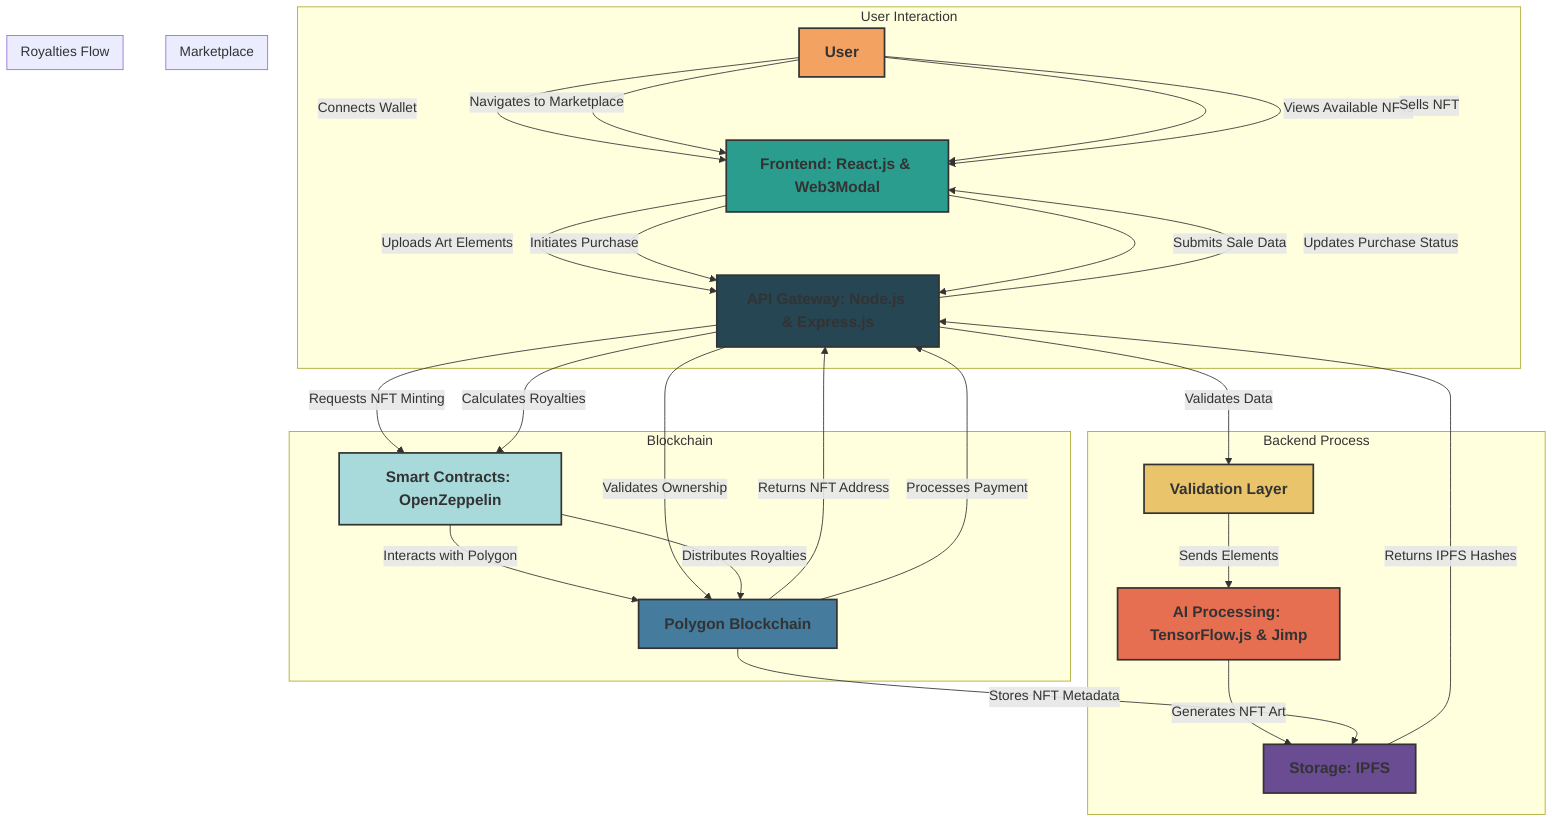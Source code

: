 graph TD
    %% User Interaction Section
    subgraph User Interaction
        A[<b style="font-size:18px;">User</b>]:::userNode
        A -->|<span style="font-size:16px;">Connects Wallet</span>| B[<b style="font-size:18px;">Frontend: React.js & Web3Modal</b>]:::frontendNode
        A -->|<span style="font-size:16px;">Navigates to Marketplace</span>| B
        B -->|<span style="font-size:16px;">Uploads Art Elements</span>| C[<b style="font-size:18px;">API Gateway: Node.js & Express.js</b>]:::backendNode
    end

    %% Backend Section
    subgraph Backend Process
        C -->|<span style="font-size:16px;">Validates Data</span>| D[<b style="font-size:18px;">Validation Layer</b>]:::validationNode
        D -->|<span style="font-size:16px;">Sends Elements</span>| E[<b style="font-size:18px;">AI Processing: TensorFlow.js & Jimp</b>]:::aiNode
        E -->|<span style="font-size:16px;">Generates NFT Art</span>| F[<b style="font-size:18px;">Storage: IPFS</b>]:::storageNode
        F -->|<span style="font-size:16px;">Returns IPFS Hashes</span>| C
    end

    %% Blockchain Interaction Section
    subgraph Blockchain
        C -->|<span style="font-size:16px;">Requests NFT Minting</span>| G[<b style="font-size:18px;">Smart Contracts: OpenZeppelin</b>]:::smartContractNode
        G -->|<span style="font-size:16px;">Interacts with Polygon</span>| H[<b style="font-size:18px;">Polygon Blockchain</b>]:::blockchainNode
        H -->|<span style="font-size:16px;">Stores NFT Metadata</span>| F
        H -->|<span style="font-size:16px;">Returns NFT Address</span>| C
    end

    %% Marketplace Section
    subgraph Marketplace
        A -->|<span style="font-size:16px;">Views Available NFTs</span>| B
        B -->|<span style="font-size:16px;">Initiates Purchase</span>| C
        C -->|<span style="font-size:16px;">Validates Ownership</span>| H
        H -->|<span style="font-size:16px;">Processes Payment</span>| C
        C -->|<span style="font-size:16px;">Updates Purchase Status</span>| B
    end

    %% Royalties Section
    subgraph Royalties Flow
        A -->|<span style="font-size:16px;">Sells NFT</span>| B
        B -->|<span style="font-size:16px;">Submits Sale Data</span>| C
        C -->|<span style="font-size:16px;">Calculates Royalties</span>| G
        G -->|<span style="font-size:16px;">Distributes Royalties</span>| H
    end

    %% Node Styles
    classDef userNode fill:#f4a261,stroke:#333,stroke-width:2px,font-size:18px;
    classDef frontendNode fill:#2a9d8f,stroke:#333,stroke-width:2px,font-size:18px;
    classDef backendNode fill:#264653,stroke:#333,stroke-width:2px,font-size:18px;
    classDef validationNode fill:#e9c46a,stroke:#333,stroke-width:2px,font-size:18px;
    classDef aiNode fill:#e76f51,stroke:#333,stroke-width:2px,font-size:18px;
    classDef storageNode fill:#6a4c93,stroke:#333,stroke-width:2px,font-size:18px;
    classDef smartContractNode fill:#a8dadc,stroke:#333,stroke-width:2px,font-size:18px;
    classDef blockchainNode fill:#457b9d,stroke:#333,stroke-width:2px,font-size:18px;